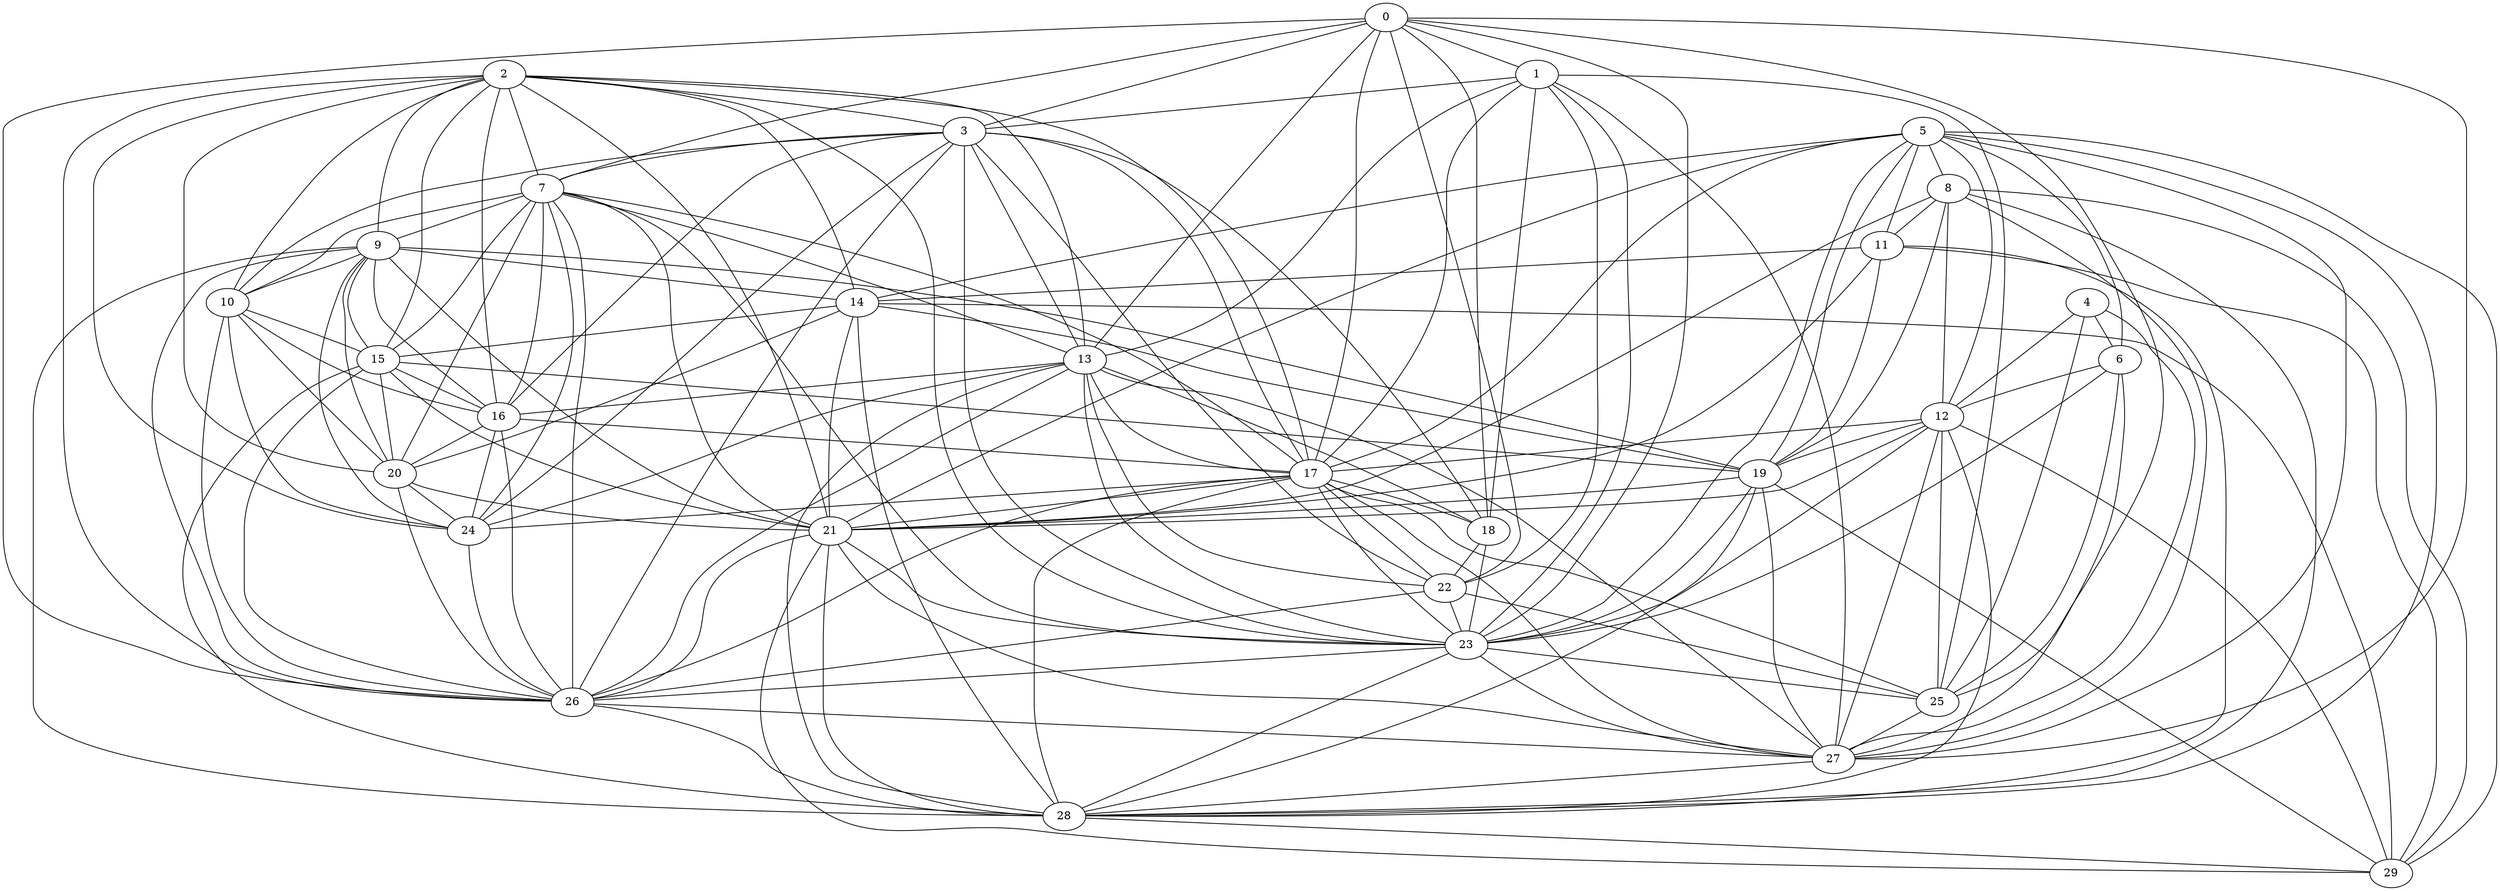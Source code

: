 strict graph G {
0;
1;
2;
3;
4;
5;
6;
7;
8;
9;
10;
11;
12;
13;
14;
15;
16;
17;
18;
19;
20;
21;
22;
23;
24;
25;
26;
27;
28;
29;
2 -- 13;
9 -- 19;
12 -- 29;
2 -- 23;
10 -- 20;
2 -- 3;
0 -- 1;
13 -- 27;
26 -- 27;
1 -- 17;
10 -- 26;
13 -- 18;
8 -- 28;
11 -- 14;
0 -- 3;
2 -- 24;
8 -- 12;
8 -- 29;
8 -- 27;
5 -- 23;
23 -- 27;
25 -- 27;
9 -- 28;
0 -- 23;
14 -- 28;
19 -- 27;
3 -- 23;
13 -- 24;
14 -- 21;
17 -- 26;
26 -- 28;
14 -- 19;
12 -- 21;
14 -- 15;
21 -- 29;
15 -- 16;
8 -- 21;
16 -- 24;
12 -- 27;
5 -- 27;
0 -- 18;
5 -- 19;
3 -- 16;
11 -- 28;
9 -- 10;
0 -- 7;
4 -- 27;
6 -- 12;
7 -- 13;
15 -- 26;
5 -- 12;
3 -- 7;
23 -- 28;
2 -- 10;
2 -- 16;
21 -- 27;
5 -- 21;
0 -- 13;
10 -- 24;
9 -- 26;
3 -- 13;
2 -- 26;
19 -- 28;
7 -- 21;
1 -- 25;
2 -- 20;
15 -- 28;
19 -- 29;
15 -- 21;
3 -- 10;
17 -- 25;
3 -- 26;
9 -- 16;
9 -- 14;
2 -- 15;
12 -- 17;
3 -- 17;
17 -- 23;
11 -- 29;
16 -- 20;
5 -- 14;
6 -- 27;
0 -- 27;
27 -- 28;
10 -- 16;
14 -- 29;
16 -- 26;
24 -- 26;
2 -- 17;
2 -- 7;
23 -- 25;
0 -- 26;
22 -- 23;
17 -- 28;
6 -- 23;
17 -- 24;
7 -- 16;
1 -- 3;
12 -- 23;
12 -- 19;
7 -- 23;
9 -- 15;
19 -- 21;
3 -- 24;
15 -- 20;
21 -- 23;
0 -- 22;
2 -- 14;
11 -- 21;
4 -- 6;
11 -- 19;
13 -- 22;
5 -- 28;
13 -- 23;
20 -- 21;
21 -- 26;
5 -- 11;
9 -- 21;
9 -- 24;
7 -- 15;
9 -- 20;
1 -- 13;
17 -- 21;
0 -- 17;
3 -- 22;
4 -- 25;
5 -- 8;
1 -- 27;
28 -- 29;
1 -- 22;
12 -- 25;
19 -- 23;
7 -- 26;
0 -- 25;
2 -- 21;
3 -- 18;
7 -- 9;
13 -- 16;
17 -- 27;
7 -- 20;
4 -- 12;
16 -- 17;
22 -- 25;
20 -- 26;
2 -- 9;
8 -- 19;
15 -- 19;
20 -- 24;
5 -- 29;
10 -- 15;
17 -- 18;
22 -- 26;
1 -- 18;
13 -- 17;
7 -- 24;
17 -- 22;
8 -- 11;
13 -- 28;
18 -- 22;
13 -- 26;
14 -- 20;
5 -- 17;
6 -- 25;
7 -- 10;
7 -- 17;
23 -- 26;
21 -- 28;
1 -- 23;
18 -- 23;
12 -- 28;
5 -- 6;
}
